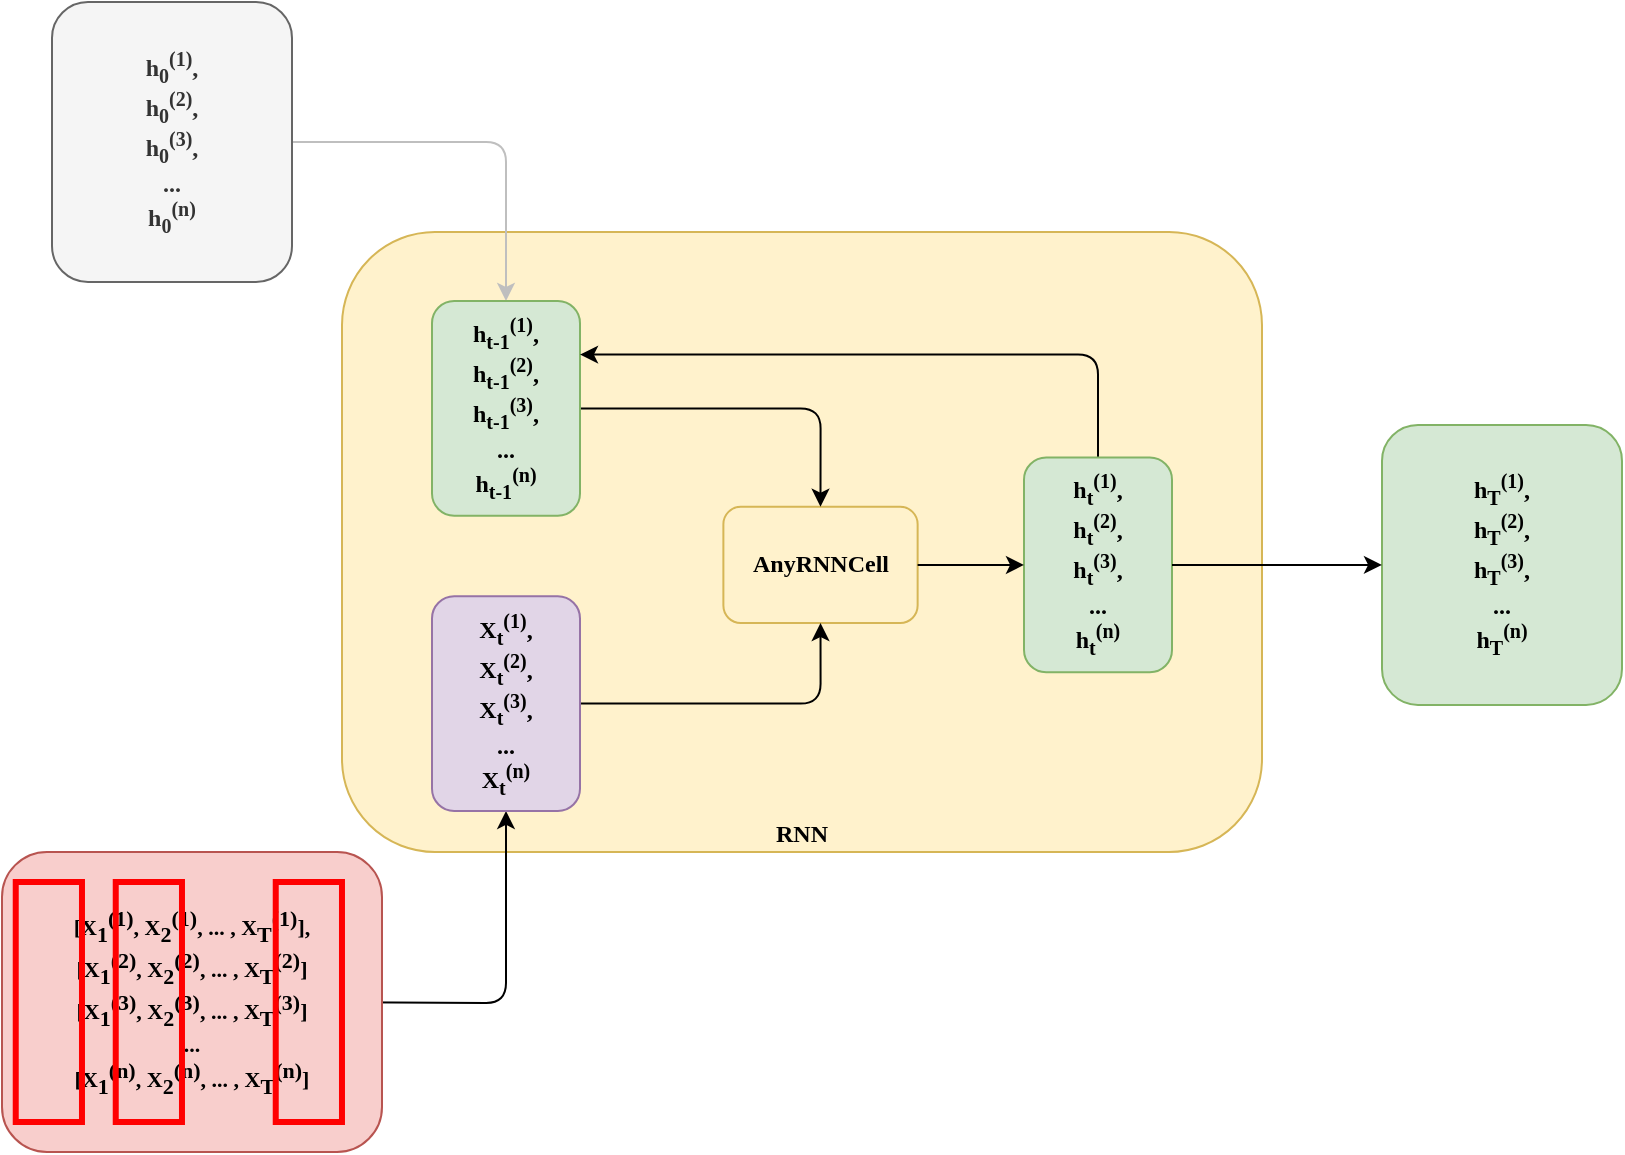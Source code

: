 <mxfile version="21.1.2" type="device">
  <diagram name="Page-1" id="7tIwbl5dzMov-gClIj85">
    <mxGraphModel dx="1036" dy="614" grid="1" gridSize="10" guides="1" tooltips="1" connect="1" arrows="1" fold="1" page="1" pageScale="1" pageWidth="850" pageHeight="1100" math="0" shadow="0">
      <root>
        <UserObject label="" animation="// initial fade-in&#xa;show vw7Zh7kLF-1Z5-S5F4tT-8 fade&#xa;show vw7Zh7kLF-1Z5-S5F4tT-2 fade&#xa;show vw7Zh7kLF-1Z5-S5F4tT-5 fade&#xa;show vw7Zh7kLF-1Z5-S5F4tT-16 fade&#xa;wait 1000&#xa;// show red-1&#xa;show vw7Zh7kLF-1Z5-S5F4tT-17 fade&#xa;wait 1000&#xa;// input-arrows on&#xa;show vw7Zh7kLF-1Z5-S5F4tT-3 fade&#xa;show vw7Zh7kLF-1Z5-S5F4tT-4 fade&#xa;flow vw7Zh7kLF-1Z5-S5F4tT-3&#xa;flow vw7Zh7kLF-1Z5-S5F4tT-4&#xa;wait 1000&#xa;// show green-purple&#xa;show vw7Zh7kLF-1Z5-S5F4tT-12 fade&#xa;show vw7Zh7kLF-1Z5-S5F4tT-10 fade&#xa;//hide red-1&#xa;hide vw7Zh7kLF-1Z5-S5F4tT-17&#xa;// input-arrows off&#xa;flow vw7Zh7kLF-1Z5-S5F4tT-4&#xa;flow vw7Zh7kLF-1Z5-S5F4tT-3&#xa;// arrows to cell on&#xa;show vw7Zh7kLF-1Z5-S5F4tT-11 fade&#xa;show vw7Zh7kLF-1Z5-S5F4tT-9 fade&#xa;flow vw7Zh7kLF-1Z5-S5F4tT-11&#xa;flow vw7Zh7kLF-1Z5-S5F4tT-9&#xa;wait 1000&#xa;// arrows to cell off&#xa;flow vw7Zh7kLF-1Z5-S5F4tT-11&#xa;flow vw7Zh7kLF-1Z5-S5F4tT-9&#xa;// output arrow on&#xa;show vw7Zh7kLF-1Z5-S5F4tT-15 fade&#xa;flow vw7Zh7kLF-1Z5-S5F4tT-15&#xa;wait 1000&#xa;// show output&#xa;show vw7Zh7kLF-1Z5-S5F4tT-14 fade&#xa;wait 1000&#xa;// output arrow off&#xa;flow vw7Zh7kLF-1Z5-S5F4tT-15&#xa;wait 1000&#xa;&#xa;// show red-2&#xa;show vw7Zh7kLF-1Z5-S5F4tT-18 fade&#xa;wait 1500&#xa;// time arrow on&#xa;show vw7Zh7kLF-1Z5-S5F4tT-13 fade&#xa;flow vw7Zh7kLF-1Z5-S5F4tT-13&#xa;// input arrow on&#xa;flow vw7Zh7kLF-1Z5-S5F4tT-3&#xa;wait 1000&#xa;// hide red-2&#xa;hide vw7Zh7kLF-1Z5-S5F4tT-18&#xa;// time arrow off&#xa;flow vw7Zh7kLF-1Z5-S5F4tT-13&#xa;// input arrow off&#xa;flow vw7Zh7kLF-1Z5-S5F4tT-3&#xa;// arrows to cell on&#xa;flow vw7Zh7kLF-1Z5-S5F4tT-11&#xa;flow vw7Zh7kLF-1Z5-S5F4tT-9&#xa;wait 1000&#xa;// arrows to cell off&#xa;flow vw7Zh7kLF-1Z5-S5F4tT-11&#xa;flow vw7Zh7kLF-1Z5-S5F4tT-9&#xa;// output arrow on&#xa;flow vw7Zh7kLF-1Z5-S5F4tT-15&#xa;wait 1000&#xa;// output arrow off&#xa;flow vw7Zh7kLF-1Z5-S5F4tT-15&#xa;wait 1000&#xa;&#xa;// show red-3&#xa;show vw7Zh7kLF-1Z5-S5F4tT-19 fade&#xa;wait 1500&#xa;// time arrow on&#xa;show vw7Zh7kLF-1Z5-S5F4tT-13 fade&#xa;flow vw7Zh7kLF-1Z5-S5F4tT-13&#xa;// input arrow on&#xa;flow vw7Zh7kLF-1Z5-S5F4tT-3&#xa;wait 1000&#xa;// hide red-3&#xa;hide vw7Zh7kLF-1Z5-S5F4tT-19&#xa;// time arrow off&#xa;flow vw7Zh7kLF-1Z5-S5F4tT-13&#xa;// input arrow off&#xa;flow vw7Zh7kLF-1Z5-S5F4tT-3&#xa;// arrows to cell on&#xa;flow vw7Zh7kLF-1Z5-S5F4tT-11&#xa;flow vw7Zh7kLF-1Z5-S5F4tT-9&#xa;wait 1000&#xa;// arrows to cell off&#xa;flow vw7Zh7kLF-1Z5-S5F4tT-11&#xa;flow vw7Zh7kLF-1Z5-S5F4tT-9&#xa;// output arrow on&#xa;flow vw7Zh7kLF-1Z5-S5F4tT-15&#xa;wait 1000&#xa;// output arrow off&#xa;flow vw7Zh7kLF-1Z5-S5F4tT-15&#xa;&#xa;// final output arrow on&#xa;show hkOxSQr3yMlM0txb1p_M-1 fade&#xa;flow hkOxSQr3yMlM0txb1p_M-1&#xa;wait 1000&#xa;// final output&#xa;show vw7Zh7kLF-1Z5-S5F4tT-6 fade&#xa;wait 1000&#xa;// final output arrow off&#xa;flow hkOxSQr3yMlM0txb1p_M-1&#xa;wait 1000&#xa;" id="0">
          <mxCell />
        </UserObject>
        <mxCell id="1" parent="0" />
        <mxCell id="vw7Zh7kLF-1Z5-S5F4tT-2" value="&lt;font data-font-src=&quot;https://fonts.googleapis.com/css?family=Roboto+Mono&quot; face=&quot;Roboto Mono&quot;&gt;&lt;b&gt;RNN&lt;/b&gt;&lt;/font&gt;" style="rounded=1;whiteSpace=wrap;html=1;align=center;verticalAlign=bottom;fillColor=#fff2cc;strokeColor=#d6b656;" parent="1" vertex="1">
          <mxGeometry x="170" y="535" width="460" height="310" as="geometry" />
        </mxCell>
        <mxCell id="vw7Zh7kLF-1Z5-S5F4tT-3" style="edgeStyle=orthogonalEdgeStyle;rounded=1;orthogonalLoop=1;jettySize=auto;html=1;" parent="1" target="vw7Zh7kLF-1Z5-S5F4tT-10" edge="1">
          <mxGeometry relative="1" as="geometry">
            <mxPoint x="150" y="920" as="sourcePoint" />
          </mxGeometry>
        </mxCell>
        <mxCell id="vw7Zh7kLF-1Z5-S5F4tT-4" style="edgeStyle=orthogonalEdgeStyle;rounded=1;orthogonalLoop=1;jettySize=auto;html=1;entryX=0.5;entryY=0;entryDx=0;entryDy=0;strokeColor=#BFBFBF;" parent="1" source="vw7Zh7kLF-1Z5-S5F4tT-5" target="vw7Zh7kLF-1Z5-S5F4tT-12" edge="1">
          <mxGeometry relative="1" as="geometry" />
        </mxCell>
        <mxCell id="vw7Zh7kLF-1Z5-S5F4tT-5" value="&lt;div&gt;h&lt;sub&gt;0&lt;/sub&gt;&lt;sup&gt;(1)&lt;/sup&gt;,&lt;/div&gt;&lt;div&gt;&lt;div&gt;h&lt;sub&gt;0&lt;/sub&gt;&lt;sup&gt;(2)&lt;/sup&gt;,&lt;/div&gt;&lt;div&gt;&lt;div&gt;h&lt;sub&gt;0&lt;/sub&gt;&lt;sup&gt;(3)&lt;/sup&gt;,&lt;/div&gt;&lt;div&gt;...&lt;/div&gt;&lt;div&gt;h&lt;sub&gt;0&lt;/sub&gt;&lt;sup&gt;(n)&lt;/sup&gt;&lt;br&gt;&lt;/div&gt;&lt;/div&gt;&lt;/div&gt;" style="rounded=1;whiteSpace=wrap;html=1;fontFamily=Roboto Mono;fontSource=https%3A%2F%2Ffonts.googleapis.com%2Fcss%3Ffamily%3DRoboto%2BMono;fontStyle=1;fillColor=#f5f5f5;fontColor=#333333;strokeColor=#666666;" parent="1" vertex="1">
          <mxGeometry x="25" y="420" width="120" height="140" as="geometry" />
        </mxCell>
        <mxCell id="vw7Zh7kLF-1Z5-S5F4tT-6" value="&lt;div&gt;h&lt;sub&gt;T&lt;/sub&gt;&lt;sup&gt;(1)&lt;/sup&gt;,&lt;/div&gt;&lt;div&gt;&lt;div&gt;h&lt;sub&gt;T&lt;/sub&gt;&lt;sup&gt;(2)&lt;/sup&gt;,&lt;/div&gt;&lt;div&gt;&lt;div&gt;h&lt;sub&gt;T&lt;/sub&gt;&lt;sup&gt;(3)&lt;/sup&gt;,&lt;/div&gt;&lt;div&gt;...&lt;/div&gt;&lt;div&gt;h&lt;sub&gt;T&lt;/sub&gt;&lt;sup&gt;(n)&lt;/sup&gt;&lt;br&gt;&lt;/div&gt;&lt;/div&gt;&lt;/div&gt;" style="rounded=1;whiteSpace=wrap;html=1;fontFamily=Roboto Mono;fontSource=https%3A%2F%2Ffonts.googleapis.com%2Fcss%3Ffamily%3DRoboto%2BMono;fontStyle=1;fillColor=#d5e8d4;strokeColor=#82b366;" parent="1" vertex="1">
          <mxGeometry x="690" y="631.44" width="120" height="140" as="geometry" />
        </mxCell>
        <mxCell id="vw7Zh7kLF-1Z5-S5F4tT-7" value="" style="group" parent="1" vertex="1" connectable="0">
          <mxGeometry x="215" y="569.47" width="370" height="255" as="geometry" />
        </mxCell>
        <mxCell id="vw7Zh7kLF-1Z5-S5F4tT-8" value="AnyRNNCell" style="rounded=1;whiteSpace=wrap;html=1;fillColor=#fff2cc;strokeColor=#d6b656;fontFamily=Roboto Mono;fontSource=https%3A%2F%2Ffonts.googleapis.com%2Fcss%3Ffamily%3DRoboto%2BMono;fontStyle=1" parent="vw7Zh7kLF-1Z5-S5F4tT-7" vertex="1">
          <mxGeometry x="145.688" y="102.895" width="97.125" height="58.158" as="geometry" />
        </mxCell>
        <mxCell id="vw7Zh7kLF-1Z5-S5F4tT-9" style="edgeStyle=orthogonalEdgeStyle;rounded=1;orthogonalLoop=1;jettySize=auto;html=1;entryX=0.5;entryY=1;entryDx=0;entryDy=0;fontFamily=Roboto Mono;fontSource=https%3A%2F%2Ffonts.googleapis.com%2Fcss%3Ffamily%3DRoboto%2BMono;fontStyle=1" parent="vw7Zh7kLF-1Z5-S5F4tT-7" source="vw7Zh7kLF-1Z5-S5F4tT-10" target="vw7Zh7kLF-1Z5-S5F4tT-8" edge="1">
          <mxGeometry relative="1" as="geometry" />
        </mxCell>
        <mxCell id="vw7Zh7kLF-1Z5-S5F4tT-10" value="&lt;div&gt;X&lt;sub&gt;t&lt;/sub&gt;&lt;sup&gt;(1)&lt;/sup&gt;,&lt;/div&gt;&lt;div&gt;&lt;div&gt;X&lt;sub&gt;t&lt;/sub&gt;&lt;sup&gt;(2)&lt;/sup&gt;,&lt;/div&gt;&lt;div&gt;&lt;div&gt;X&lt;sub&gt;t&lt;/sub&gt;&lt;sup&gt;(3)&lt;/sup&gt;,&lt;/div&gt;&lt;div&gt;...&lt;/div&gt;&lt;div&gt;X&lt;sub&gt;t&lt;/sub&gt;&lt;sup&gt;(n)&lt;/sup&gt;&lt;br&gt;&lt;/div&gt;&lt;/div&gt;&lt;/div&gt;" style="rounded=1;whiteSpace=wrap;html=1;fontFamily=Roboto Mono;fontSource=https%3A%2F%2Ffonts.googleapis.com%2Fcss%3Ffamily%3DRoboto%2BMono;fontStyle=1;fillColor=#e1d5e7;strokeColor=#9673a6;" parent="vw7Zh7kLF-1Z5-S5F4tT-7" vertex="1">
          <mxGeometry y="147.632" width="74" height="107.368" as="geometry" />
        </mxCell>
        <mxCell id="vw7Zh7kLF-1Z5-S5F4tT-11" style="edgeStyle=orthogonalEdgeStyle;rounded=1;orthogonalLoop=1;jettySize=auto;html=1;entryX=0.5;entryY=0;entryDx=0;entryDy=0;fontFamily=Roboto Mono;fontSource=https%3A%2F%2Ffonts.googleapis.com%2Fcss%3Ffamily%3DRoboto%2BMono;fontStyle=1" parent="vw7Zh7kLF-1Z5-S5F4tT-7" source="vw7Zh7kLF-1Z5-S5F4tT-12" target="vw7Zh7kLF-1Z5-S5F4tT-8" edge="1">
          <mxGeometry relative="1" as="geometry">
            <Array as="points">
              <mxPoint x="194.25" y="53.684" />
            </Array>
          </mxGeometry>
        </mxCell>
        <mxCell id="vw7Zh7kLF-1Z5-S5F4tT-12" value="&lt;div&gt;h&lt;sub&gt;t-1&lt;/sub&gt;&lt;sup&gt;(1)&lt;/sup&gt;,&lt;/div&gt;&lt;div&gt;&lt;div&gt;h&lt;sub&gt;t-1&lt;/sub&gt;&lt;sup&gt;(2)&lt;/sup&gt;,&lt;/div&gt;&lt;div&gt;&lt;div&gt;h&lt;sub&gt;t-1&lt;/sub&gt;&lt;sup&gt;(3)&lt;/sup&gt;,&lt;/div&gt;&lt;div&gt;...&lt;/div&gt;&lt;div&gt;h&lt;sub&gt;t-1&lt;/sub&gt;&lt;sup&gt;(n)&lt;/sup&gt;&lt;br&gt;&lt;/div&gt;&lt;/div&gt;&lt;/div&gt;" style="rounded=1;whiteSpace=wrap;html=1;fontFamily=Roboto Mono;fontSource=https%3A%2F%2Ffonts.googleapis.com%2Fcss%3Ffamily%3DRoboto%2BMono;fontStyle=1;fillColor=#d5e8d4;strokeColor=#82b366;" parent="vw7Zh7kLF-1Z5-S5F4tT-7" vertex="1">
          <mxGeometry width="74" height="107.368" as="geometry" />
        </mxCell>
        <mxCell id="vw7Zh7kLF-1Z5-S5F4tT-13" style="edgeStyle=orthogonalEdgeStyle;rounded=1;orthogonalLoop=1;jettySize=auto;html=1;entryX=1;entryY=0.25;entryDx=0;entryDy=0;" parent="vw7Zh7kLF-1Z5-S5F4tT-7" source="vw7Zh7kLF-1Z5-S5F4tT-14" target="vw7Zh7kLF-1Z5-S5F4tT-12" edge="1">
          <mxGeometry relative="1" as="geometry">
            <mxPoint x="130" y="-100" as="targetPoint" />
            <Array as="points">
              <mxPoint x="333" y="27" />
            </Array>
          </mxGeometry>
        </mxCell>
        <mxCell id="vw7Zh7kLF-1Z5-S5F4tT-14" value="&lt;div&gt;h&lt;sub&gt;t&lt;/sub&gt;&lt;sup&gt;(1)&lt;/sup&gt;,&lt;/div&gt;&lt;div&gt;&lt;div&gt;h&lt;sub&gt;t&lt;/sub&gt;&lt;sup&gt;(2)&lt;/sup&gt;,&lt;/div&gt;&lt;div&gt;&lt;div&gt;h&lt;sub&gt;t&lt;/sub&gt;&lt;sup&gt;(3)&lt;/sup&gt;,&lt;/div&gt;&lt;div&gt;...&lt;/div&gt;&lt;div&gt;h&lt;sub&gt;t&lt;/sub&gt;&lt;sup&gt;(n)&lt;/sup&gt;&lt;br&gt;&lt;/div&gt;&lt;/div&gt;&lt;/div&gt;" style="rounded=1;whiteSpace=wrap;html=1;fontFamily=Roboto Mono;fontSource=https%3A%2F%2Ffonts.googleapis.com%2Fcss%3Ffamily%3DRoboto%2BMono;fontStyle=1;fillColor=#d5e8d4;strokeColor=#82b366;" parent="vw7Zh7kLF-1Z5-S5F4tT-7" vertex="1">
          <mxGeometry x="296" y="78.289" width="74" height="107.368" as="geometry" />
        </mxCell>
        <mxCell id="vw7Zh7kLF-1Z5-S5F4tT-15" style="edgeStyle=orthogonalEdgeStyle;rounded=0;orthogonalLoop=1;jettySize=auto;html=1;exitX=1;exitY=0.5;exitDx=0;exitDy=0;entryX=0;entryY=0.5;entryDx=0;entryDy=0;fontFamily=Roboto Mono;fontSource=https%3A%2F%2Ffonts.googleapis.com%2Fcss%3Ffamily%3DRoboto%2BMono;fontStyle=1" parent="vw7Zh7kLF-1Z5-S5F4tT-7" source="vw7Zh7kLF-1Z5-S5F4tT-8" target="vw7Zh7kLF-1Z5-S5F4tT-14" edge="1">
          <mxGeometry relative="1" as="geometry" />
        </mxCell>
        <mxCell id="vw7Zh7kLF-1Z5-S5F4tT-16" value="&lt;div style=&quot;font-size: 11px;&quot;&gt;[X&lt;sub style=&quot;font-size: 11px;&quot;&gt;1&lt;/sub&gt;&lt;sup style=&quot;font-size: 11px;&quot;&gt;(1)&lt;/sup&gt;, X&lt;sub style=&quot;font-size: 11px;&quot;&gt;2&lt;/sub&gt;&lt;sup style=&quot;font-size: 11px;&quot;&gt;(1)&lt;/sup&gt;, ... , X&lt;sub style=&quot;font-size: 11px;&quot;&gt;T&lt;/sub&gt;&lt;sup style=&quot;font-size: 11px;&quot;&gt;(1)&lt;/sup&gt;],&lt;/div&gt;&lt;div style=&quot;font-size: 11px;&quot;&gt;[X&lt;sub style=&quot;font-size: 11px;&quot;&gt;1&lt;/sub&gt;&lt;sup style=&quot;font-size: 11px;&quot;&gt;(2)&lt;/sup&gt;, X&lt;sub style=&quot;font-size: 11px;&quot;&gt;2&lt;/sub&gt;&lt;sup style=&quot;font-size: 11px;&quot;&gt;(2)&lt;/sup&gt;, ... , X&lt;sub style=&quot;font-size: 11px;&quot;&gt;T&lt;/sub&gt;&lt;sup style=&quot;font-size: 11px;&quot;&gt;(2)&lt;/sup&gt;]&lt;/div&gt;&lt;div style=&quot;font-size: 11px;&quot;&gt;[X&lt;sub style=&quot;font-size: 11px;&quot;&gt;1&lt;/sub&gt;&lt;sup style=&quot;font-size: 11px;&quot;&gt;(3)&lt;/sup&gt;, X&lt;sub style=&quot;font-size: 11px;&quot;&gt;2&lt;/sub&gt;&lt;sup style=&quot;font-size: 11px;&quot;&gt;(3)&lt;/sup&gt;, ... , X&lt;sub style=&quot;font-size: 11px;&quot;&gt;T&lt;/sub&gt;&lt;sup style=&quot;font-size: 11px;&quot;&gt;(3)&lt;/sup&gt;]&lt;/div&gt;&lt;div style=&quot;font-size: 11px;&quot;&gt;...&lt;/div&gt;&lt;div style=&quot;font-size: 11px;&quot;&gt;[X&lt;sub style=&quot;font-size: 11px;&quot;&gt;1&lt;/sub&gt;&lt;sup style=&quot;font-size: 11px;&quot;&gt;(n)&lt;/sup&gt;, X&lt;sub style=&quot;font-size: 11px;&quot;&gt;2&lt;/sub&gt;&lt;sup style=&quot;font-size: 11px;&quot;&gt;(n)&lt;/sup&gt;, ... , X&lt;sub style=&quot;font-size: 11px;&quot;&gt;T&lt;/sub&gt;&lt;sup style=&quot;font-size: 11px;&quot;&gt;(n)&lt;/sup&gt;]&lt;/div&gt;" style="rounded=1;whiteSpace=wrap;html=1;fontFamily=Roboto Mono;fontSource=https%3A%2F%2Ffonts.googleapis.com%2Fcss%3Ffamily%3DRoboto%2BMono;fontStyle=1;fontSize=11;fillColor=#f8cecc;strokeColor=#b85450;" parent="1" vertex="1">
          <mxGeometry y="844.99" width="190" height="150" as="geometry" />
        </mxCell>
        <mxCell id="vw7Zh7kLF-1Z5-S5F4tT-17" value="" style="rounded=0;whiteSpace=wrap;html=1;glass=0;fillColor=none;rotation=90;strokeColor=#ff0000;strokeWidth=3;" parent="1" vertex="1">
          <mxGeometry x="-36.57" y="903.44" width="120" height="33.12" as="geometry" />
        </mxCell>
        <mxCell id="vw7Zh7kLF-1Z5-S5F4tT-18" value="" style="rounded=0;whiteSpace=wrap;html=1;glass=0;fillColor=none;rotation=90;strokeColor=#ff0000;strokeWidth=3;" parent="1" vertex="1">
          <mxGeometry x="13.43" y="903.44" width="120" height="33.12" as="geometry" />
        </mxCell>
        <mxCell id="vw7Zh7kLF-1Z5-S5F4tT-19" value="" style="rounded=0;whiteSpace=wrap;html=1;glass=0;fillColor=none;rotation=90;strokeColor=#ff0000;strokeWidth=3;" parent="1" vertex="1">
          <mxGeometry x="93.43" y="903.44" width="120" height="33.12" as="geometry" />
        </mxCell>
        <mxCell id="hkOxSQr3yMlM0txb1p_M-1" style="edgeStyle=orthogonalEdgeStyle;rounded=0;orthogonalLoop=1;jettySize=auto;html=1;exitX=1;exitY=0.5;exitDx=0;exitDy=0;entryX=0;entryY=0.5;entryDx=0;entryDy=0;" parent="1" source="vw7Zh7kLF-1Z5-S5F4tT-14" target="vw7Zh7kLF-1Z5-S5F4tT-6" edge="1">
          <mxGeometry relative="1" as="geometry" />
        </mxCell>
      </root>
    </mxGraphModel>
  </diagram>
</mxfile>
